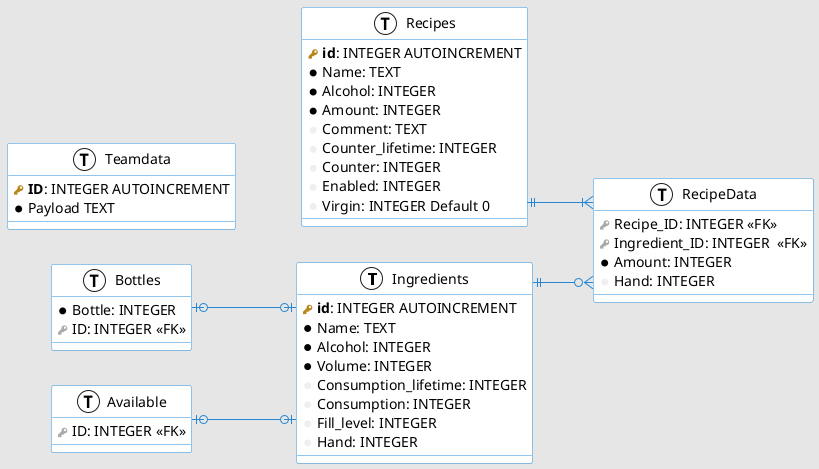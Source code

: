 @startuml DBSchema

!define primary_key(x) <b><color:#b8861b><&key></color> x</b>
!define foreign_key(x) <color:#aaaaaa><&key></color> x
!define column(x) <color:#efefef><&media-record></color> x
!define column_req(x) <color:#000000><&media-record></color> x
!define table(x) entity x << (T, white) >>

skinparam backgroundColor #e6e6e6
left to right direction
skinparam roundcorner 5
skinparam linetype ortho
skinparam shadowing false
skinparam handwritten false

skinparam class {
    BackgroundColor white
    ArrowColor #2688d4
    BorderColor #2688d4
}

table( Ingredients ) {
  primary_key( id ): INTEGER AUTOINCREMENT 
  column_req( Name ): TEXT 
  column_req( Alcohol ): INTEGER
  column_req( Volume ): INTEGER
  column( Consumption_lifetime ): INTEGER
  column( Consumption ): INTEGER
  column( Fill_level ): INTEGER
  column( Hand ): INTEGER
}

table( Recipes ) {
  primary_key( id ): INTEGER AUTOINCREMENT
  column_req( Name ): TEXT 
  column_req( Alcohol ): INTEGER
  column_req( Amount ): INTEGER
  column( Comment ): TEXT
  column( Counter_lifetime ): INTEGER
  column( Counter ): INTEGER
  column( Enabled ): INTEGER
  column( Virgin ): INTEGER Default 0
}

table( RecipeData ) {
  foreign_key( Recipe_ID ): INTEGER <<FK>>
  foreign_key( Ingredient_ID ): INTEGER  <<FK>>
  column_req( Amount ): INTEGER
  column( Hand ): INTEGER
}

table( Bottles ) {
  column_req( Bottle ): INTEGER
  foreign_key( ID ): INTEGER <<FK>>
}

table( Available ) {
  foreign_key( ID ): INTEGER <<FK>>
}

table( Teamdata ) {
  primary_key( ID ): INTEGER AUTOINCREMENT
  column_req( Payload ) TEXT
}

Ingredients ||--o{ RecipeData
Recipes ||--|{ RecipeData
Bottles |o--o| Ingredients
Available |o--o| Ingredients

@enduml